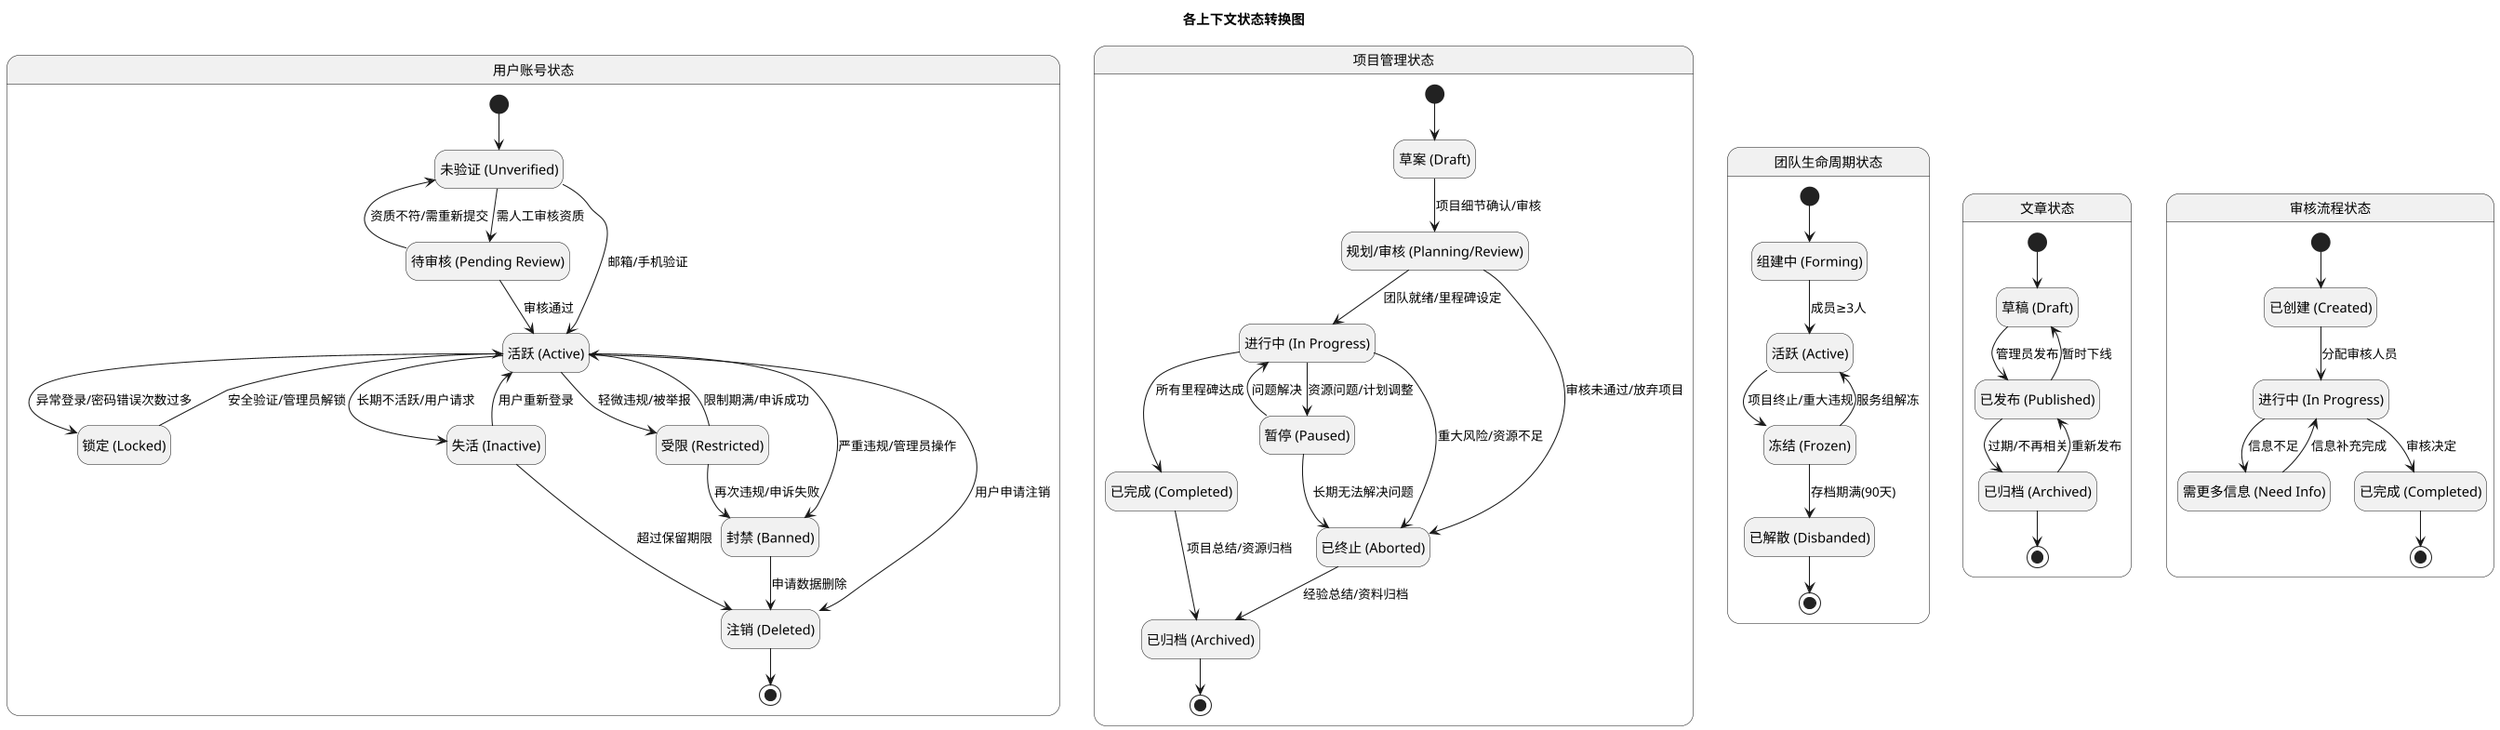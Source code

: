 @startuml state-diagrams
' ========================
' 域状态图集合
' ========================

' ========================
' 全局配置
' ========================
skinparam dpi 100
skinparam defaultFontName "PingFang SC"
skinparam packageTitleAlignment center
skinparam backgroundColor white
skinparam shadowing false
hide empty description

title 各上下文状态转换图

' ========================
' 用户状态图
' ========================
state "用户账号状态" as user_container {
    state "未验证 (Unverified)" as user_unverified
    state "待审核 (Pending Review)" as user_pending_review
    state "活跃 (Active)" as user_active
    state "锁定 (Locked)" as user_locked
    state "受限 (Restricted)" as user_restricted
    state "失活 (Inactive)" as user_inactive
    state "封禁 (Banned)" as user_banned
    state "注销 (Deleted)" as user_deleted
    
    [*] --> user_unverified
    user_unverified --> user_pending_review : 需人工审核资质
    user_unverified --> user_active : 邮箱/手机验证
    user_pending_review --> user_active : 审核通过
    user_pending_review --> user_unverified : 资质不符/需重新提交
    user_active --> user_locked : 异常登录/密码错误次数过多
    user_active --> user_restricted : 轻微违规/被举报
    user_locked --> user_active : 安全验证/管理员解锁
    user_restricted --> user_active : 限制期满/申诉成功
    user_restricted --> user_banned : 再次违规/申诉失败
    user_active --> user_inactive : 长期不活跃/用户请求
    user_inactive --> user_active : 用户重新登录
    user_active --> user_banned : 严重违规/管理员操作
    user_active --> user_deleted : 用户申请注销
    user_inactive --> user_deleted : 超过保留期限
    user_banned --> user_deleted : 申请数据删除
    user_deleted --> [*]
}

' ========================
' 项目状态图
' ========================
state "项目管理状态" as project_container {
    state "草案 (Draft)" as project_draft
    state "规划/审核 (Planning/Review)" as project_planning
    state "进行中 (In Progress)" as project_in_progress
    state "暂停 (Paused)" as project_paused
    state "已完成 (Completed)" as project_completed
    state "已终止 (Aborted)" as project_aborted
    state "已归档 (Archived)" as project_archived
    
    [*] --> project_draft
    project_draft --> project_planning : 项目细节确认/审核
    project_planning --> project_in_progress : 团队就绪/里程碑设定
    project_planning --> project_aborted : 审核未通过/放弃项目
    project_in_progress --> project_paused : 资源问题/计划调整
    project_in_progress --> project_aborted : 重大风险/资源不足
    project_paused --> project_in_progress : 问题解决
    project_paused --> project_aborted : 长期无法解决问题
    project_in_progress --> project_completed : 所有里程碑达成
    project_completed --> project_archived : 项目总结/资源归档
    project_aborted --> project_archived : 经验总结/资料归档
    project_archived --> [*]
}

' ========================
' 团队状态图
' ========================
state "团队生命周期状态" as team_container {
    state "组建中 (Forming)" as team_forming
    state "活跃 (Active)" as team_active
    state "冻结 (Frozen)" as team_frozen
    state "已解散 (Disbanded)" as team_disbanded
    
    [*] --> team_forming
    team_forming --> team_active : 成员≥3人
    team_active --> team_frozen : 项目终止/重大违规
    team_frozen --> team_active : 服务组解冻
    team_frozen --> team_disbanded : 存档期满(90天)
    team_disbanded --> [*]
}

' ========================
' 内容状态图
' ========================
state "文章状态" as article_container {
    state "草稿 (Draft)" as article_draft
    state "已发布 (Published)" as article_published
    state "已归档 (Archived)" as article_archived
    
    [*] --> article_draft
    article_draft --> article_published : 管理员发布
    article_published --> article_draft : 暂时下线
    article_published --> article_archived : 过期/不再相关
    article_archived --> article_published : 重新发布
    article_archived --> [*]
}

' ========================
' 审核状态图
' ========================
state "审核流程状态" as audit_container {
    state "已创建 (Created)" as audit_created
    state "进行中 (In Progress)" as audit_in_progress
    state "需更多信息 (Need Info)" as audit_need_info
    state "已完成 (Completed)" as audit_completed
    
    [*] --> audit_created
    audit_created --> audit_in_progress : 分配审核人员
    audit_in_progress --> audit_need_info : 信息不足
    audit_need_info --> audit_in_progress : 信息补充完成
    audit_in_progress --> audit_completed : 审核决定
    audit_completed --> [*]
}

@enduml 